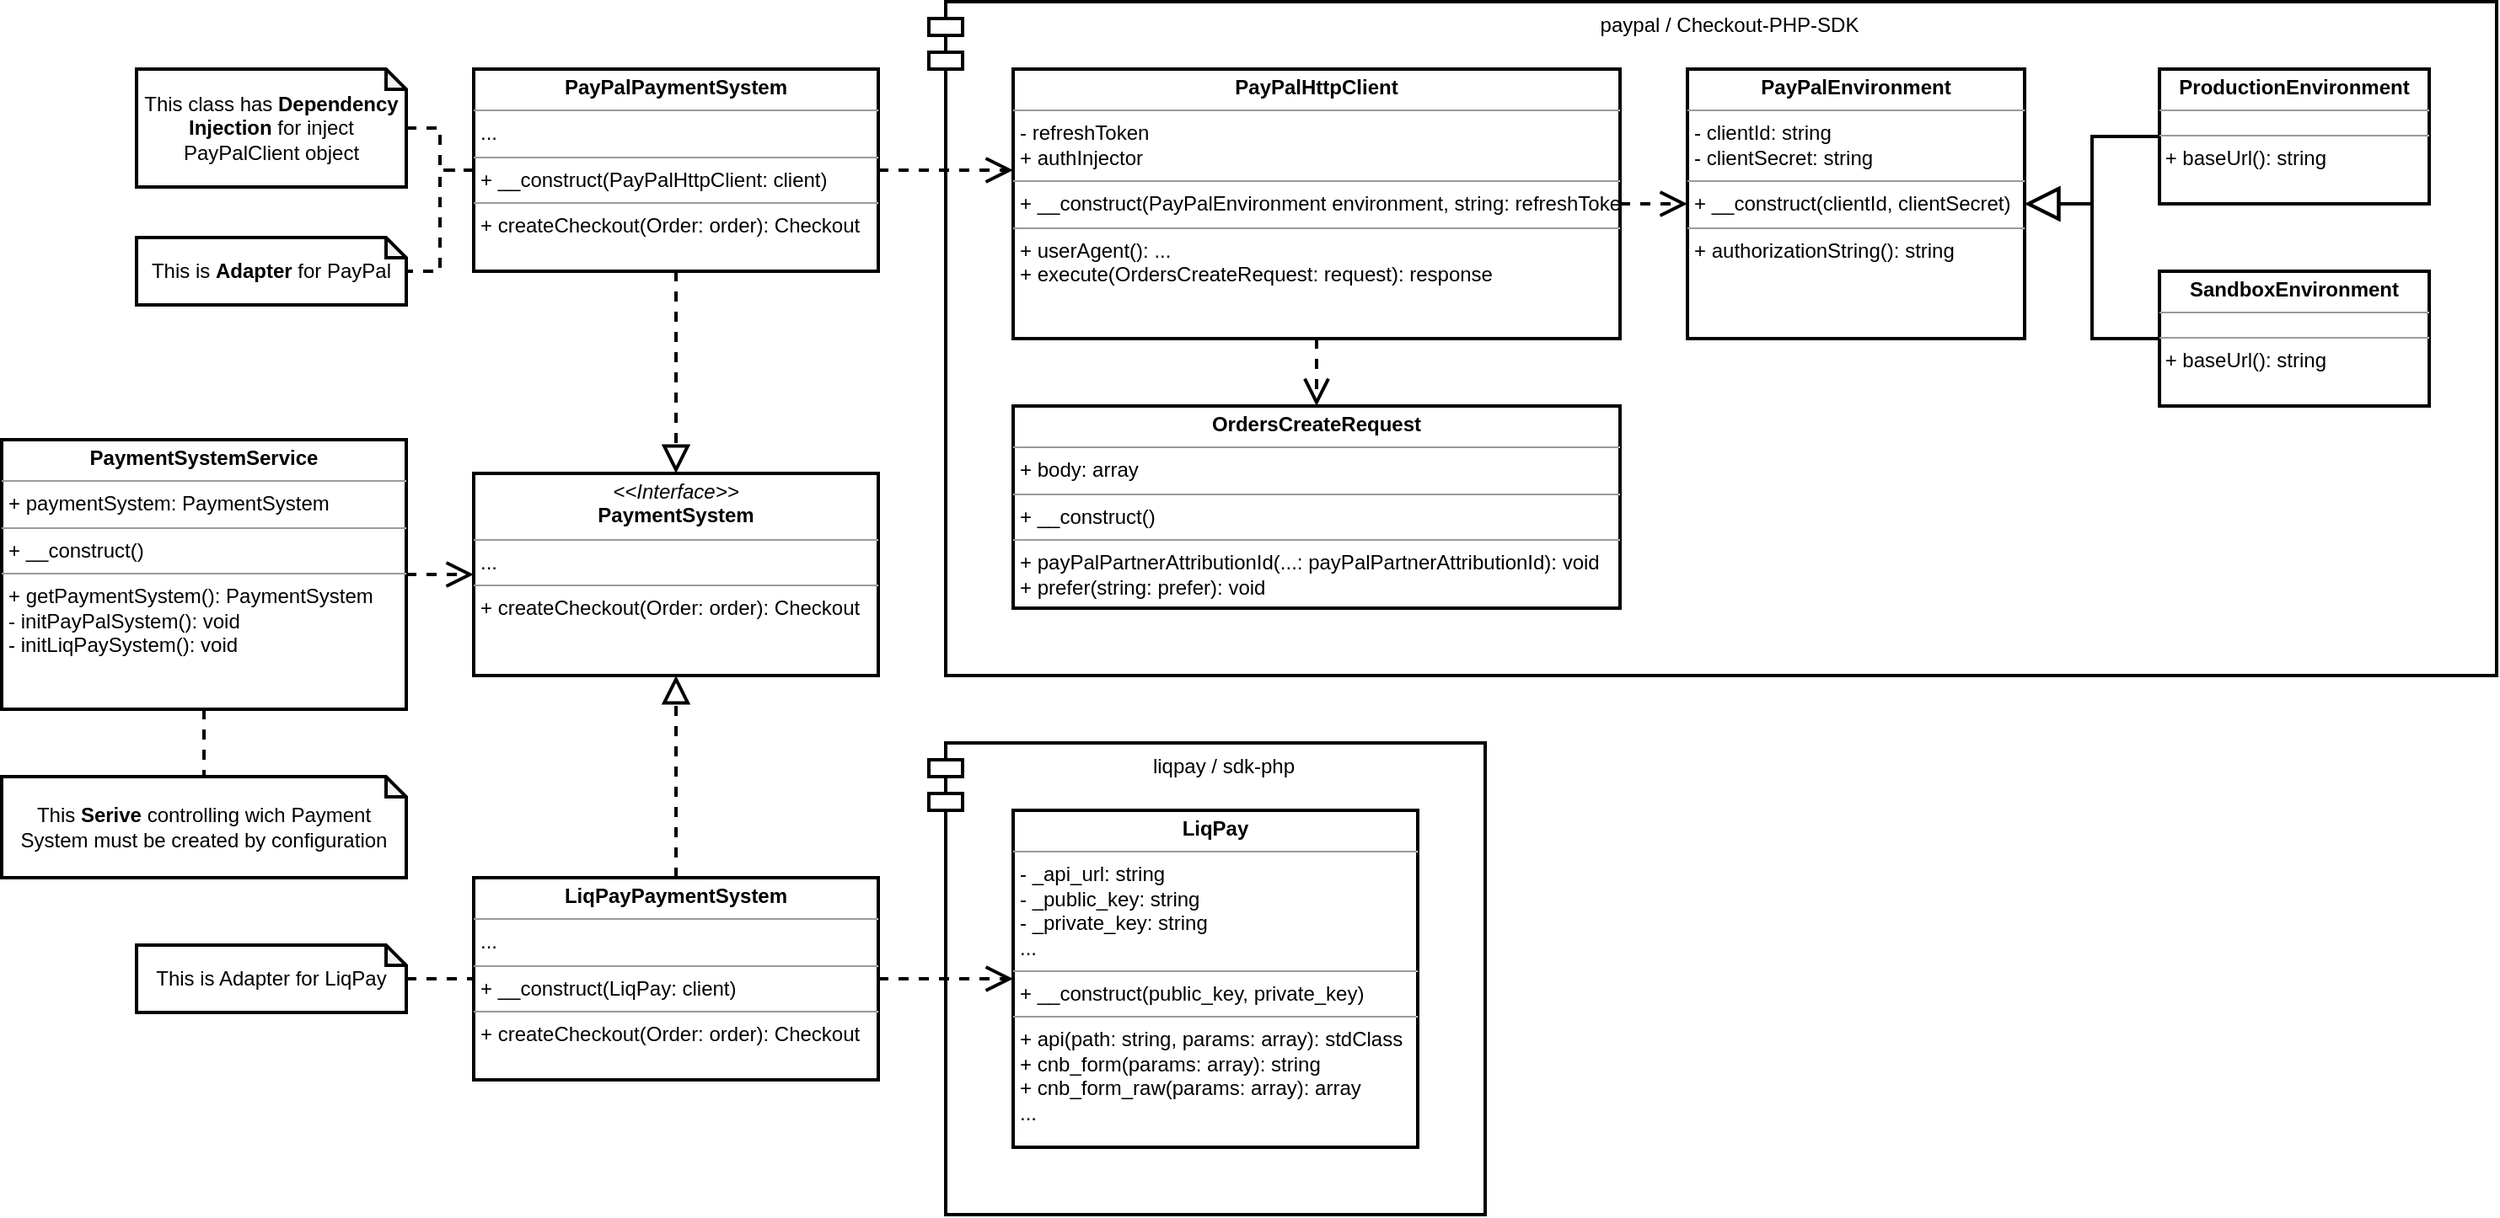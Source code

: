 <mxfile>
    <diagram id="To-HPi1JEW5ZkS-U0Vjg" name="Page-1">
        <mxGraphModel dx="799" dy="684" grid="1" gridSize="10" guides="1" tooltips="1" connect="1" arrows="1" fold="1" page="0" pageScale="1" pageWidth="827" pageHeight="1169" math="0" shadow="0">
            <root>
                <object label="" id="0">
                    <mxCell/>
                </object>
                <mxCell id="1" parent="0"/>
                <mxCell id="R3Z3jWXpImrhK704x1m4-44" value="&lt;p style=&quot;margin: 0px ; margin-top: 4px ; text-align: center&quot;&gt;&lt;i&gt;&amp;lt;&amp;lt;Interface&amp;gt;&amp;gt;&lt;/i&gt;&lt;br&gt;&lt;b&gt;PaymentSystem&lt;/b&gt;&lt;/p&gt;&lt;hr size=&quot;1&quot;&gt;&lt;p style=&quot;margin: 0px ; margin-left: 4px&quot;&gt;...&lt;/p&gt;&lt;hr size=&quot;1&quot;&gt;&lt;p style=&quot;margin: 0px ; margin-left: 4px&quot;&gt;+ createCheckout(Order: order): Checkout&lt;br&gt;&lt;/p&gt;" style="verticalAlign=top;align=left;overflow=fill;fontSize=12;fontFamily=Helvetica;html=1;strokeWidth=2;" parent="1" vertex="1">
                    <mxGeometry x="360" y="440" width="240" height="120" as="geometry"/>
                </mxCell>
                <mxCell id="R3Z3jWXpImrhK704x1m4-45" value="&lt;p style=&quot;margin: 0px ; margin-top: 4px ; text-align: center&quot;&gt;&lt;b&gt;PayPalPaymentSystem&lt;/b&gt;&lt;/p&gt;&lt;hr size=&quot;1&quot;&gt;&lt;p style=&quot;margin: 0px ; margin-left: 4px&quot;&gt;...&lt;/p&gt;&lt;hr size=&quot;1&quot;&gt;&lt;p style=&quot;margin: 0px 0px 0px 4px&quot;&gt;+ __construct(PayPalHttpClient: client)&lt;/p&gt;&lt;hr size=&quot;1&quot;&gt;&lt;p style=&quot;margin: 0px ; margin-left: 4px&quot;&gt;+ createCheckout(Order: order): Checkout&lt;br&gt;&lt;/p&gt;" style="verticalAlign=top;align=left;overflow=fill;fontSize=12;fontFamily=Helvetica;html=1;strokeWidth=2;" parent="1" vertex="1">
                    <mxGeometry x="360" y="200" width="240" height="120" as="geometry"/>
                </mxCell>
                <mxCell id="R3Z3jWXpImrhK704x1m4-46" value="" style="endArrow=block;dashed=1;endFill=0;endSize=12;html=1;rounded=0;edgeStyle=orthogonalEdgeStyle;strokeWidth=2;" parent="1" source="R3Z3jWXpImrhK704x1m4-45" target="R3Z3jWXpImrhK704x1m4-44" edge="1">
                    <mxGeometry width="160" relative="1" as="geometry">
                        <mxPoint x="280" y="420" as="sourcePoint"/>
                        <mxPoint x="470" y="540" as="targetPoint"/>
                    </mxGeometry>
                </mxCell>
                <mxCell id="R3Z3jWXpImrhK704x1m4-47" value="&lt;p style=&quot;margin: 0px ; margin-top: 4px ; text-align: center&quot;&gt;&lt;b&gt;LiqPayPaymentSystem&lt;/b&gt;&lt;/p&gt;&lt;hr size=&quot;1&quot;&gt;&lt;p style=&quot;margin: 0px ; margin-left: 4px&quot;&gt;...&lt;/p&gt;&lt;hr size=&quot;1&quot;&gt;&lt;p style=&quot;margin: 0px 0px 0px 4px&quot;&gt;+ __construct(LiqPay: client)&lt;/p&gt;&lt;hr size=&quot;1&quot;&gt;&lt;p style=&quot;margin: 0px ; margin-left: 4px&quot;&gt;+ createCheckout(Order: order): Checkout&lt;br&gt;&lt;/p&gt;" style="verticalAlign=top;align=left;overflow=fill;fontSize=12;fontFamily=Helvetica;html=1;strokeWidth=2;" parent="1" vertex="1">
                    <mxGeometry x="360" y="680" width="240" height="120" as="geometry"/>
                </mxCell>
                <mxCell id="R3Z3jWXpImrhK704x1m4-48" value="" style="endArrow=block;dashed=1;endFill=0;endSize=12;html=1;rounded=0;edgeStyle=orthogonalEdgeStyle;strokeWidth=2;" parent="1" source="R3Z3jWXpImrhK704x1m4-47" target="R3Z3jWXpImrhK704x1m4-44" edge="1">
                    <mxGeometry width="160" relative="1" as="geometry">
                        <mxPoint y="630" as="sourcePoint"/>
                        <mxPoint x="160" y="630" as="targetPoint"/>
                    </mxGeometry>
                </mxCell>
                <mxCell id="R3Z3jWXpImrhK704x1m4-51" value="" style="group" parent="1" vertex="1" connectable="0">
                    <mxGeometry x="630" y="600" width="330" height="280" as="geometry"/>
                </mxCell>
                <mxCell id="R3Z3jWXpImrhK704x1m4-21" value="liqpay / sdk-php" style="shape=module;align=left;spacingLeft=20;align=center;verticalAlign=top;strokeWidth=2;" parent="R3Z3jWXpImrhK704x1m4-51" vertex="1">
                    <mxGeometry width="330" height="280" as="geometry"/>
                </mxCell>
                <mxCell id="R3Z3jWXpImrhK704x1m4-26" value="&lt;p style=&quot;margin: 0px ; margin-top: 4px ; text-align: center&quot;&gt;&lt;b&gt;LiqPay&lt;/b&gt;&lt;/p&gt;&lt;hr size=&quot;1&quot;&gt;&lt;p style=&quot;margin: 0px ; margin-left: 4px&quot;&gt;- _api_url: string&lt;/p&gt;&lt;p style=&quot;margin: 0px ; margin-left: 4px&quot;&gt;- _public_key: string&lt;/p&gt;&lt;p style=&quot;margin: 0px ; margin-left: 4px&quot;&gt;- _private_key: string&lt;/p&gt;&lt;p style=&quot;margin: 0px ; margin-left: 4px&quot;&gt;...&lt;/p&gt;&lt;hr size=&quot;1&quot;&gt;&lt;p style=&quot;margin: 0px 0px 0px 4px&quot;&gt;+ __construct(public_key, private_key)&lt;/p&gt;&lt;hr size=&quot;1&quot;&gt;&lt;p style=&quot;margin: 0px ; margin-left: 4px&quot;&gt;+ api(path: string, params: array): stdClass&lt;/p&gt;&lt;p style=&quot;margin: 0px ; margin-left: 4px&quot;&gt;+ cnb_form(params: array): string&lt;/p&gt;&lt;p style=&quot;margin: 0px ; margin-left: 4px&quot;&gt;+ cnb_form_raw(params: array): array&lt;/p&gt;&lt;p style=&quot;margin: 0px ; margin-left: 4px&quot;&gt;...&lt;/p&gt;" style="verticalAlign=top;align=left;overflow=fill;fontSize=12;fontFamily=Helvetica;html=1;strokeWidth=2;" parent="R3Z3jWXpImrhK704x1m4-51" vertex="1">
                    <mxGeometry x="50" y="40" width="240" height="200" as="geometry"/>
                </mxCell>
                <mxCell id="R3Z3jWXpImrhK704x1m4-52" value="" style="group;strokeWidth=1;" parent="1" vertex="1" connectable="0">
                    <mxGeometry x="630" y="160" width="930" height="400" as="geometry"/>
                </mxCell>
                <mxCell id="R3Z3jWXpImrhK704x1m4-14" value="paypal / Checkout-PHP-SDK" style="shape=module;align=left;spacingLeft=20;align=center;verticalAlign=top;strokeWidth=2;" parent="R3Z3jWXpImrhK704x1m4-52" vertex="1">
                    <mxGeometry width="930" height="400" as="geometry"/>
                </mxCell>
                <mxCell id="R3Z3jWXpImrhK704x1m4-33" value="&lt;p style=&quot;margin: 0px ; margin-top: 4px ; text-align: center&quot;&gt;&lt;b&gt;ProductionEnvironment&lt;/b&gt;&lt;br&gt;&lt;/p&gt;&lt;hr size=&quot;1&quot;&gt;&lt;div style=&quot;height: 2px&quot;&gt;&lt;/div&gt;&lt;hr size=&quot;1&quot;&gt;&lt;div style=&quot;height: 2px&quot;&gt;&amp;nbsp;+ baseUrl(): string&lt;/div&gt;" style="verticalAlign=top;align=left;overflow=fill;fontSize=12;fontFamily=Helvetica;html=1;strokeWidth=2;" parent="R3Z3jWXpImrhK704x1m4-52" vertex="1">
                    <mxGeometry x="730" y="40" width="160" height="80" as="geometry"/>
                </mxCell>
                <mxCell id="R3Z3jWXpImrhK704x1m4-36" value="&lt;p style=&quot;margin: 0px ; margin-top: 4px ; text-align: center&quot;&gt;&lt;b&gt;PayPalHttpClient&lt;/b&gt;&lt;br&gt;&lt;/p&gt;&lt;hr size=&quot;1&quot;&gt;&lt;p style=&quot;margin: 0px ; margin-left: 4px&quot;&gt;- refreshToken&lt;/p&gt;&lt;p style=&quot;margin: 0px ; margin-left: 4px&quot;&gt;+ authInjector&lt;br&gt;&lt;/p&gt;&lt;hr size=&quot;1&quot;&gt;&lt;p style=&quot;margin: 0px 0px 0px 4px&quot;&gt;+ __construct(PayPalEnvironment environment, string: refreshToken)&lt;/p&gt;&lt;hr size=&quot;1&quot;&gt;&lt;p style=&quot;margin: 0px ; margin-left: 4px&quot;&gt;+ userAgent(): ...&lt;br&gt;&lt;/p&gt;&lt;p style=&quot;margin: 0px ; margin-left: 4px&quot;&gt;+&amp;nbsp;execute(OrdersCreateRequest: request): response&lt;/p&gt;" style="verticalAlign=top;align=left;overflow=fill;fontSize=12;fontFamily=Helvetica;html=1;strokeWidth=2;" parent="R3Z3jWXpImrhK704x1m4-52" vertex="1">
                    <mxGeometry x="50" y="40" width="360" height="160" as="geometry"/>
                </mxCell>
                <mxCell id="R3Z3jWXpImrhK704x1m4-28" value="&lt;p style=&quot;margin: 0px ; margin-top: 4px ; text-align: center&quot;&gt;&lt;b&gt;PayPalEnvironment&lt;/b&gt;&lt;br&gt;&lt;/p&gt;&lt;hr size=&quot;1&quot;&gt;&lt;p style=&quot;margin: 0px ; margin-left: 4px&quot;&gt;- clientId: string&lt;/p&gt;&lt;p style=&quot;margin: 0px ; margin-left: 4px&quot;&gt;- clientSecret: string&lt;br&gt;&lt;/p&gt;&lt;hr size=&quot;1&quot;&gt;&lt;p style=&quot;margin: 0px 0px 0px 4px&quot;&gt;+ __construct(clientId, clientSecret)&lt;/p&gt;&lt;hr size=&quot;1&quot;&gt;&lt;p style=&quot;margin: 0px ; margin-left: 4px&quot;&gt;+ authorizationString(): string&lt;br&gt;&lt;/p&gt;" style="verticalAlign=top;align=left;overflow=fill;fontSize=12;fontFamily=Helvetica;html=1;strokeWidth=2;" parent="R3Z3jWXpImrhK704x1m4-52" vertex="1">
                    <mxGeometry x="450" y="40" width="200" height="160" as="geometry"/>
                </mxCell>
                <mxCell id="R3Z3jWXpImrhK704x1m4-39" value="&lt;p style=&quot;margin: 0px ; margin-top: 4px ; text-align: center&quot;&gt;&lt;b&gt;SandboxEnvironment&lt;/b&gt;&lt;br&gt;&lt;/p&gt;&lt;hr size=&quot;1&quot;&gt;&lt;div style=&quot;height: 2px&quot;&gt;&lt;/div&gt;&lt;hr size=&quot;1&quot;&gt;&lt;div style=&quot;height: 2px&quot;&gt;&amp;nbsp;+ baseUrl(): string&lt;/div&gt;" style="verticalAlign=top;align=left;overflow=fill;fontSize=12;fontFamily=Helvetica;html=1;strokeWidth=2;" parent="R3Z3jWXpImrhK704x1m4-52" vertex="1">
                    <mxGeometry x="730" y="160" width="160" height="80" as="geometry"/>
                </mxCell>
                <mxCell id="R3Z3jWXpImrhK704x1m4-42" value="&lt;p style=&quot;margin: 0px ; margin-top: 4px ; text-align: center&quot;&gt;&lt;b&gt;OrdersCreateRequest&lt;/b&gt;&lt;br&gt;&lt;/p&gt;&lt;hr size=&quot;1&quot;&gt;&lt;p style=&quot;margin: 0px ; margin-left: 4px&quot;&gt;+&amp;nbsp;body: array&lt;/p&gt;&lt;hr size=&quot;1&quot;&gt;&lt;p style=&quot;margin: 0px 0px 0px 4px&quot;&gt;+ __construct()&lt;/p&gt;&lt;hr size=&quot;1&quot;&gt;&lt;p style=&quot;margin: 0px ; margin-left: 4px&quot;&gt;+ payPalPartnerAttributionId(...: payPalPartnerAttributionId): void&lt;br&gt;&lt;/p&gt;&lt;p style=&quot;margin: 0px ; margin-left: 4px&quot;&gt;+&amp;nbsp;prefer(string: prefer): void&lt;/p&gt;" style="verticalAlign=top;align=left;overflow=fill;fontSize=12;fontFamily=Helvetica;html=1;strokeWidth=2;" parent="R3Z3jWXpImrhK704x1m4-52" vertex="1">
                    <mxGeometry x="50" y="240" width="360" height="120" as="geometry"/>
                </mxCell>
                <mxCell id="R3Z3jWXpImrhK704x1m4-35" value="" style="endArrow=block;endSize=16;endFill=0;html=1;rounded=0;edgeStyle=orthogonalEdgeStyle;strokeWidth=2;" parent="R3Z3jWXpImrhK704x1m4-52" source="R3Z3jWXpImrhK704x1m4-33" target="R3Z3jWXpImrhK704x1m4-28" edge="1">
                    <mxGeometry x="740" y="170" width="160" as="geometry">
                        <mxPoint x="1010" y="510" as="sourcePoint"/>
                        <mxPoint x="1170" y="510" as="targetPoint"/>
                    </mxGeometry>
                </mxCell>
                <mxCell id="R3Z3jWXpImrhK704x1m4-38" value="" style="endArrow=open;endSize=12;dashed=1;html=1;rounded=0;edgeStyle=orthogonalEdgeStyle;strokeWidth=2;" parent="R3Z3jWXpImrhK704x1m4-52" source="R3Z3jWXpImrhK704x1m4-36" target="R3Z3jWXpImrhK704x1m4-28" edge="1">
                    <mxGeometry x="740" y="170" width="160" as="geometry">
                        <mxPoint x="1120" y="470" as="sourcePoint"/>
                        <mxPoint x="1280" y="470" as="targetPoint"/>
                    </mxGeometry>
                </mxCell>
                <mxCell id="R3Z3jWXpImrhK704x1m4-40" value="" style="endArrow=block;endSize=16;endFill=0;html=1;rounded=0;edgeStyle=orthogonalEdgeStyle;strokeWidth=2;" parent="R3Z3jWXpImrhK704x1m4-52" source="R3Z3jWXpImrhK704x1m4-39" target="R3Z3jWXpImrhK704x1m4-28" edge="1">
                    <mxGeometry x="740" y="170" width="160" as="geometry">
                        <mxPoint x="1540" y="245" as="sourcePoint"/>
                        <mxPoint x="1450" y="285" as="targetPoint"/>
                    </mxGeometry>
                </mxCell>
                <mxCell id="R3Z3jWXpImrhK704x1m4-43" value="" style="endArrow=open;endSize=12;dashed=1;html=1;rounded=0;edgeStyle=orthogonalEdgeStyle;strokeWidth=2;" parent="R3Z3jWXpImrhK704x1m4-52" source="R3Z3jWXpImrhK704x1m4-36" target="R3Z3jWXpImrhK704x1m4-42" edge="1">
                    <mxGeometry x="740" y="170" width="160" as="geometry">
                        <mxPoint x="1160" y="290" as="sourcePoint"/>
                        <mxPoint x="1240" y="285" as="targetPoint"/>
                    </mxGeometry>
                </mxCell>
                <mxCell id="R3Z3jWXpImrhK704x1m4-53" value="This is &lt;b&gt;Adapter&lt;/b&gt; for PayPal" style="shape=note;whiteSpace=wrap;html=1;backgroundOutline=1;darkOpacity=0.05;size=12;strokeWidth=2;" parent="1" vertex="1">
                    <mxGeometry x="160" y="300" width="160" height="40" as="geometry"/>
                </mxCell>
                <mxCell id="R3Z3jWXpImrhK704x1m4-54" value="" style="endArrow=none;dashed=1;html=1;rounded=0;edgeStyle=orthogonalEdgeStyle;strokeWidth=2;" parent="1" source="R3Z3jWXpImrhK704x1m4-45" target="R3Z3jWXpImrhK704x1m4-53" edge="1">
                    <mxGeometry width="50" height="50" relative="1" as="geometry">
                        <mxPoint x="430" y="200" as="sourcePoint"/>
                        <mxPoint x="480" y="150" as="targetPoint"/>
                    </mxGeometry>
                </mxCell>
                <mxCell id="R3Z3jWXpImrhK704x1m4-55" value="This is Adapter for LiqPay" style="shape=note;whiteSpace=wrap;html=1;backgroundOutline=1;darkOpacity=0.05;size=12;strokeWidth=2;" parent="1" vertex="1">
                    <mxGeometry x="160" y="720" width="160" height="40" as="geometry"/>
                </mxCell>
                <mxCell id="R3Z3jWXpImrhK704x1m4-56" value="" style="endArrow=none;dashed=1;html=1;rounded=0;edgeStyle=orthogonalEdgeStyle;strokeWidth=2;" parent="1" source="R3Z3jWXpImrhK704x1m4-55" target="R3Z3jWXpImrhK704x1m4-47" edge="1">
                    <mxGeometry width="50" height="50" relative="1" as="geometry">
                        <mxPoint x="-110" y="710" as="sourcePoint"/>
                        <mxPoint x="-60" y="660" as="targetPoint"/>
                    </mxGeometry>
                </mxCell>
                <mxCell id="R3Z3jWXpImrhK704x1m4-57" value="" style="endArrow=open;endSize=12;dashed=1;html=1;rounded=0;edgeStyle=orthogonalEdgeStyle;strokeWidth=2;" parent="1" source="R3Z3jWXpImrhK704x1m4-45" target="R3Z3jWXpImrhK704x1m4-36" edge="1">
                    <mxGeometry x="340" y="400" width="160" as="geometry">
                        <mxPoint x="530" y="500" as="sourcePoint"/>
                        <mxPoint x="460" y="630" as="targetPoint"/>
                        <Array as="points">
                            <mxPoint x="540" y="280"/>
                            <mxPoint x="540" y="280"/>
                        </Array>
                    </mxGeometry>
                </mxCell>
                <mxCell id="R3Z3jWXpImrhK704x1m4-59" value="" style="endArrow=open;endSize=12;dashed=1;html=1;rounded=0;edgeStyle=orthogonalEdgeStyle;strokeWidth=2;" parent="1" source="R3Z3jWXpImrhK704x1m4-47" target="R3Z3jWXpImrhK704x1m4-26" edge="1">
                    <mxGeometry width="160" relative="1" as="geometry">
                        <mxPoint x="420" y="640" as="sourcePoint"/>
                        <mxPoint x="580" y="640" as="targetPoint"/>
                    </mxGeometry>
                </mxCell>
                <mxCell id="R3Z3jWXpImrhK704x1m4-60" value="&lt;p style=&quot;margin: 0px ; margin-top: 4px ; text-align: center&quot;&gt;&lt;b&gt;PaymentSystemService&lt;br&gt;&lt;/b&gt;&lt;/p&gt;&lt;hr size=&quot;1&quot;&gt;&lt;p style=&quot;margin: 0px 0px 0px 4px&quot;&gt;+ paymentSystem: PaymentSystem&lt;/p&gt;&lt;hr size=&quot;1&quot;&gt;&lt;p style=&quot;margin: 0px 0px 0px 4px&quot;&gt;+ __construct()&lt;/p&gt;&lt;hr size=&quot;1&quot;&gt;&lt;p style=&quot;margin: 0px ; margin-left: 4px&quot;&gt;+ getPaymentSystem(): PaymentSystem&lt;/p&gt;&lt;p style=&quot;margin: 0px ; margin-left: 4px&quot;&gt;- initPayPalSystem(): void&lt;/p&gt;&lt;p style=&quot;margin: 0px ; margin-left: 4px&quot;&gt;- initLiqPaySystem(): void&lt;/p&gt;" style="verticalAlign=top;align=left;overflow=fill;fontSize=12;fontFamily=Helvetica;html=1;strokeWidth=2;" parent="1" vertex="1">
                    <mxGeometry x="80" y="420" width="240" height="160" as="geometry"/>
                </mxCell>
                <mxCell id="5" value="" style="endArrow=open;endSize=12;dashed=1;html=1;strokeWidth=2;" edge="1" parent="1" source="R3Z3jWXpImrhK704x1m4-60" target="R3Z3jWXpImrhK704x1m4-44">
                    <mxGeometry width="160" relative="1" as="geometry">
                        <mxPoint x="300" y="610" as="sourcePoint"/>
                        <mxPoint x="460" y="610" as="targetPoint"/>
                    </mxGeometry>
                </mxCell>
                <mxCell id="51" style="edgeStyle=orthogonalEdgeStyle;rounded=0;orthogonalLoop=1;jettySize=auto;html=1;strokeWidth=2;dashed=1;endArrow=none;endFill=0;" edge="1" parent="1" source="49" target="R3Z3jWXpImrhK704x1m4-45">
                    <mxGeometry relative="1" as="geometry">
                        <mxPoint x="400" y="80" as="targetPoint"/>
                    </mxGeometry>
                </mxCell>
                <mxCell id="49" value="This class has &lt;b&gt;Dependency Injection&lt;/b&gt; for inject PayPalClient object" style="shape=note;whiteSpace=wrap;html=1;backgroundOutline=1;darkOpacity=0.05;size=12;strokeWidth=2;" vertex="1" parent="1">
                    <mxGeometry x="160" y="200" width="160" height="70" as="geometry"/>
                </mxCell>
                <mxCell id="52" value="This &lt;b&gt;Serive&lt;/b&gt; controlling wich Payment System must be created by configuration" style="shape=note;whiteSpace=wrap;html=1;backgroundOutline=1;darkOpacity=0.05;size=12;strokeWidth=2;" vertex="1" parent="1">
                    <mxGeometry x="80" y="620" width="240" height="60" as="geometry"/>
                </mxCell>
                <mxCell id="53" value="" style="endArrow=none;dashed=1;html=1;rounded=0;edgeStyle=orthogonalEdgeStyle;strokeWidth=2;" edge="1" parent="1" source="R3Z3jWXpImrhK704x1m4-60" target="52">
                    <mxGeometry width="50" height="50" relative="1" as="geometry">
                        <mxPoint x="50" y="400" as="sourcePoint"/>
                        <mxPoint x="10" y="460" as="targetPoint"/>
                    </mxGeometry>
                </mxCell>
            </root>
        </mxGraphModel>
    </diagram>
</mxfile>